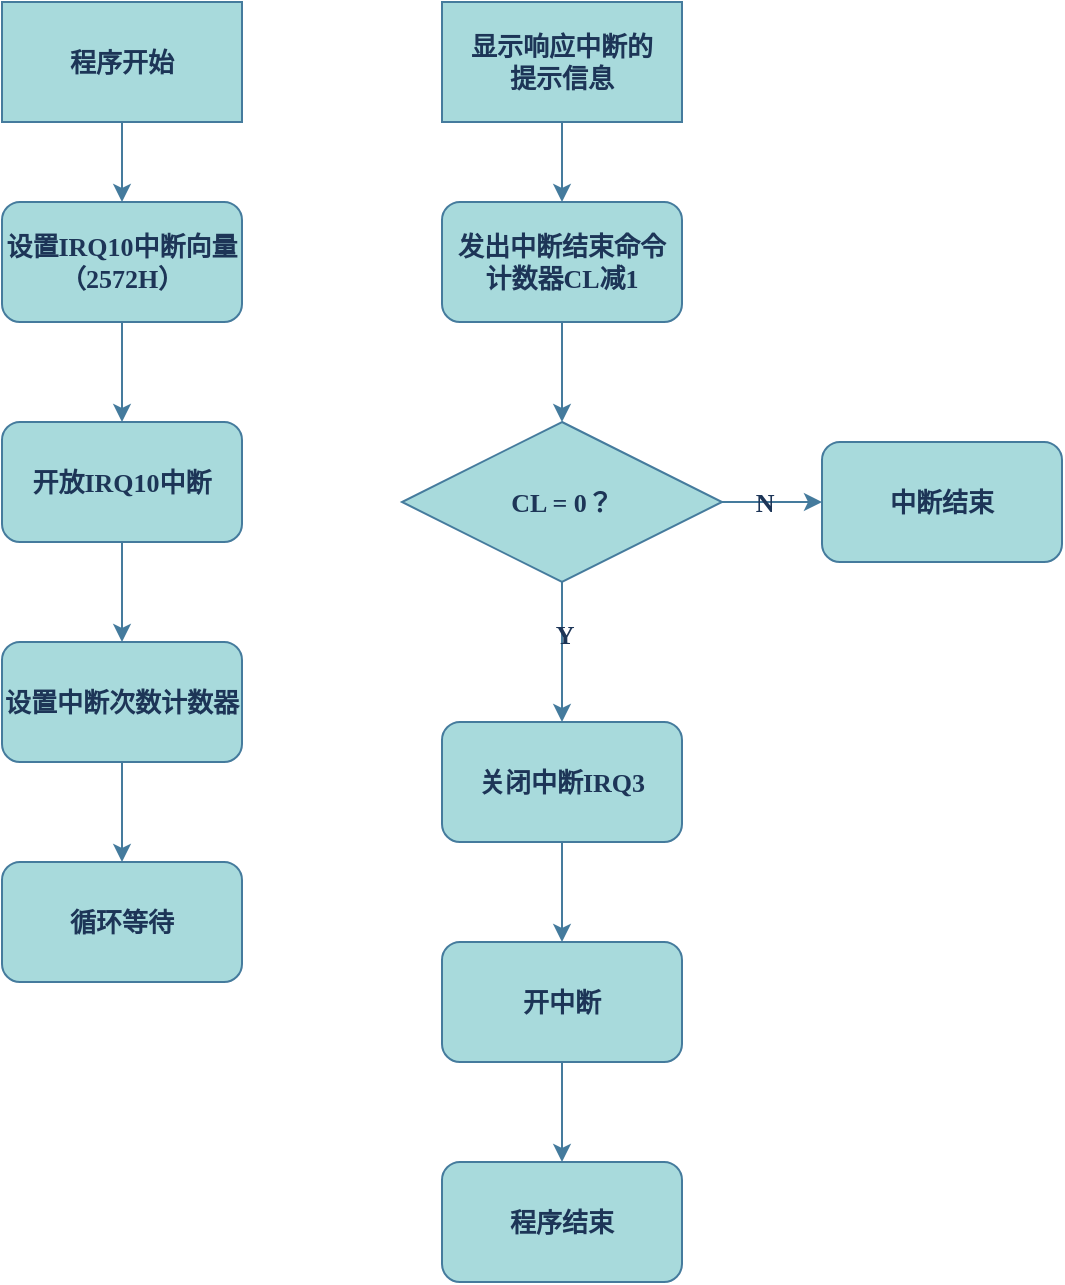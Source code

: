 <mxfile version="22.1.2" type="device">
  <diagram name="第 1 页" id="2z9D2xdsq9Zk6nKG2B8a">
    <mxGraphModel dx="984" dy="649" grid="1" gridSize="10" guides="1" tooltips="1" connect="1" arrows="1" fold="1" page="1" pageScale="1" pageWidth="827" pageHeight="1169" math="0" shadow="0">
      <root>
        <mxCell id="0" />
        <mxCell id="1" parent="0" />
        <mxCell id="hPQyvKG_omcJJ5fBs2O_-5" style="edgeStyle=orthogonalEdgeStyle;rounded=0;orthogonalLoop=1;jettySize=auto;html=1;exitX=0.5;exitY=1;exitDx=0;exitDy=0;entryX=0.5;entryY=0;entryDx=0;entryDy=0;fontFamily=Times New Roman;fontStyle=1;fontSize=13;labelBackgroundColor=none;strokeColor=#457B9D;fontColor=default;" parent="1" source="hPQyvKG_omcJJ5fBs2O_-1" target="hPQyvKG_omcJJ5fBs2O_-4" edge="1">
          <mxGeometry relative="1" as="geometry" />
        </mxCell>
        <mxCell id="hPQyvKG_omcJJ5fBs2O_-1" value="程序开始" style="rounded=0;whiteSpace=wrap;html=1;fontFamily=Times New Roman;fontStyle=1;fontSize=13;labelBackgroundColor=none;fillColor=#A8DADC;strokeColor=#457B9D;fontColor=#1D3557;" parent="1" vertex="1">
          <mxGeometry x="80" y="70" width="120" height="60" as="geometry" />
        </mxCell>
        <mxCell id="hPQyvKG_omcJJ5fBs2O_-7" value="" style="edgeStyle=orthogonalEdgeStyle;rounded=0;orthogonalLoop=1;jettySize=auto;html=1;fontFamily=Times New Roman;fontStyle=1;fontSize=13;labelBackgroundColor=none;strokeColor=#457B9D;fontColor=default;" parent="1" source="hPQyvKG_omcJJ5fBs2O_-4" target="hPQyvKG_omcJJ5fBs2O_-6" edge="1">
          <mxGeometry relative="1" as="geometry" />
        </mxCell>
        <mxCell id="hPQyvKG_omcJJ5fBs2O_-4" value="设置IRQ10中断向量&lt;br style=&quot;font-size: 13px;&quot;&gt;（2572H）" style="rounded=1;whiteSpace=wrap;html=1;fontFamily=Times New Roman;fontStyle=1;fontSize=13;labelBackgroundColor=none;fillColor=#A8DADC;strokeColor=#457B9D;fontColor=#1D3557;" parent="1" vertex="1">
          <mxGeometry x="80" y="170" width="120" height="60" as="geometry" />
        </mxCell>
        <mxCell id="hPQyvKG_omcJJ5fBs2O_-9" value="" style="edgeStyle=orthogonalEdgeStyle;rounded=0;orthogonalLoop=1;jettySize=auto;html=1;fontFamily=Times New Roman;fontStyle=1;fontSize=13;labelBackgroundColor=none;strokeColor=#457B9D;fontColor=default;" parent="1" source="hPQyvKG_omcJJ5fBs2O_-6" target="hPQyvKG_omcJJ5fBs2O_-8" edge="1">
          <mxGeometry relative="1" as="geometry" />
        </mxCell>
        <mxCell id="hPQyvKG_omcJJ5fBs2O_-6" value="开放IRQ10中断" style="rounded=1;whiteSpace=wrap;html=1;fontFamily=Times New Roman;fontStyle=1;fontSize=13;labelBackgroundColor=none;fillColor=#A8DADC;strokeColor=#457B9D;fontColor=#1D3557;" parent="1" vertex="1">
          <mxGeometry x="80" y="280" width="120" height="60" as="geometry" />
        </mxCell>
        <mxCell id="hPQyvKG_omcJJ5fBs2O_-11" value="" style="edgeStyle=orthogonalEdgeStyle;rounded=0;orthogonalLoop=1;jettySize=auto;html=1;fontFamily=Times New Roman;fontStyle=1;fontSize=13;labelBackgroundColor=none;strokeColor=#457B9D;fontColor=default;" parent="1" source="hPQyvKG_omcJJ5fBs2O_-8" target="hPQyvKG_omcJJ5fBs2O_-10" edge="1">
          <mxGeometry relative="1" as="geometry" />
        </mxCell>
        <mxCell id="hPQyvKG_omcJJ5fBs2O_-8" value="设置中断次数计数器" style="rounded=1;whiteSpace=wrap;html=1;fontFamily=Times New Roman;fontStyle=1;fontSize=13;labelBackgroundColor=none;fillColor=#A8DADC;strokeColor=#457B9D;fontColor=#1D3557;" parent="1" vertex="1">
          <mxGeometry x="80" y="390" width="120" height="60" as="geometry" />
        </mxCell>
        <mxCell id="hPQyvKG_omcJJ5fBs2O_-10" value="循环等待" style="rounded=1;whiteSpace=wrap;html=1;fontFamily=Times New Roman;fontStyle=1;fontSize=13;labelBackgroundColor=none;fillColor=#A8DADC;strokeColor=#457B9D;fontColor=#1D3557;" parent="1" vertex="1">
          <mxGeometry x="80" y="500" width="120" height="60" as="geometry" />
        </mxCell>
        <mxCell id="hPQyvKG_omcJJ5fBs2O_-12" style="edgeStyle=orthogonalEdgeStyle;rounded=0;orthogonalLoop=1;jettySize=auto;html=1;exitX=0.5;exitY=1;exitDx=0;exitDy=0;entryX=0.5;entryY=0;entryDx=0;entryDy=0;fontFamily=Times New Roman;fontStyle=1;fontSize=13;labelBackgroundColor=none;strokeColor=#457B9D;fontColor=default;" parent="1" source="hPQyvKG_omcJJ5fBs2O_-13" target="hPQyvKG_omcJJ5fBs2O_-15" edge="1">
          <mxGeometry relative="1" as="geometry" />
        </mxCell>
        <mxCell id="hPQyvKG_omcJJ5fBs2O_-13" value="显示响应中断的&lt;br style=&quot;font-size: 13px;&quot;&gt;提示信息" style="rounded=0;whiteSpace=wrap;html=1;fontFamily=Times New Roman;fontStyle=1;fontSize=13;labelBackgroundColor=none;fillColor=#A8DADC;strokeColor=#457B9D;fontColor=#1D3557;" parent="1" vertex="1">
          <mxGeometry x="300" y="70" width="120" height="60" as="geometry" />
        </mxCell>
        <mxCell id="hPQyvKG_omcJJ5fBs2O_-24" style="edgeStyle=orthogonalEdgeStyle;rounded=0;orthogonalLoop=1;jettySize=auto;html=1;entryX=0.5;entryY=0;entryDx=0;entryDy=0;fontFamily=Times New Roman;fontStyle=1;fontSize=13;labelBackgroundColor=none;strokeColor=#457B9D;fontColor=default;" parent="1" source="hPQyvKG_omcJJ5fBs2O_-15" target="hPQyvKG_omcJJ5fBs2O_-22" edge="1">
          <mxGeometry relative="1" as="geometry" />
        </mxCell>
        <mxCell id="hPQyvKG_omcJJ5fBs2O_-15" value="发出中断结束命令&lt;br style=&quot;font-size: 13px;&quot;&gt;计数器CL减1" style="rounded=1;whiteSpace=wrap;html=1;fontFamily=Times New Roman;fontStyle=1;fontSize=13;labelBackgroundColor=none;fillColor=#A8DADC;strokeColor=#457B9D;fontColor=#1D3557;" parent="1" vertex="1">
          <mxGeometry x="300" y="170" width="120" height="60" as="geometry" />
        </mxCell>
        <mxCell id="hPQyvKG_omcJJ5fBs2O_-18" value="" style="edgeStyle=orthogonalEdgeStyle;rounded=0;orthogonalLoop=1;jettySize=auto;html=1;fontFamily=Times New Roman;fontStyle=1;fontSize=13;labelBackgroundColor=none;strokeColor=#457B9D;fontColor=default;" parent="1" source="hPQyvKG_omcJJ5fBs2O_-19" target="hPQyvKG_omcJJ5fBs2O_-20" edge="1">
          <mxGeometry relative="1" as="geometry" />
        </mxCell>
        <mxCell id="hPQyvKG_omcJJ5fBs2O_-19" value="关闭中断IRQ3" style="rounded=1;whiteSpace=wrap;html=1;fontFamily=Times New Roman;fontStyle=1;fontSize=13;labelBackgroundColor=none;fillColor=#A8DADC;strokeColor=#457B9D;fontColor=#1D3557;" parent="1" vertex="1">
          <mxGeometry x="300" y="430" width="120" height="60" as="geometry" />
        </mxCell>
        <mxCell id="hPQyvKG_omcJJ5fBs2O_-29" value="" style="edgeStyle=orthogonalEdgeStyle;rounded=0;orthogonalLoop=1;jettySize=auto;html=1;fontFamily=Times New Roman;fontStyle=1;fontSize=13;labelBackgroundColor=none;strokeColor=#457B9D;fontColor=default;" parent="1" source="hPQyvKG_omcJJ5fBs2O_-20" target="hPQyvKG_omcJJ5fBs2O_-28" edge="1">
          <mxGeometry relative="1" as="geometry" />
        </mxCell>
        <mxCell id="hPQyvKG_omcJJ5fBs2O_-20" value="开中断" style="rounded=1;whiteSpace=wrap;html=1;fontFamily=Times New Roman;fontStyle=1;fontSize=13;labelBackgroundColor=none;fillColor=#A8DADC;strokeColor=#457B9D;fontColor=#1D3557;" parent="1" vertex="1">
          <mxGeometry x="300" y="540" width="120" height="60" as="geometry" />
        </mxCell>
        <mxCell id="hPQyvKG_omcJJ5fBs2O_-23" style="edgeStyle=orthogonalEdgeStyle;rounded=0;orthogonalLoop=1;jettySize=auto;html=1;fontFamily=Times New Roman;fontStyle=1;fontSize=13;labelBackgroundColor=none;strokeColor=#457B9D;fontColor=default;" parent="1" source="hPQyvKG_omcJJ5fBs2O_-22" target="hPQyvKG_omcJJ5fBs2O_-19" edge="1">
          <mxGeometry relative="1" as="geometry" />
        </mxCell>
        <mxCell id="hPQyvKG_omcJJ5fBs2O_-27" value="Y" style="edgeLabel;html=1;align=center;verticalAlign=middle;resizable=0;points=[];fontFamily=Times New Roman;fontStyle=1;fontSize=13;labelBackgroundColor=none;fontColor=#1D3557;" parent="hPQyvKG_omcJJ5fBs2O_-23" vertex="1" connectable="0">
          <mxGeometry x="-0.257" y="1" relative="1" as="geometry">
            <mxPoint as="offset" />
          </mxGeometry>
        </mxCell>
        <mxCell id="hPQyvKG_omcJJ5fBs2O_-25" style="edgeStyle=orthogonalEdgeStyle;rounded=0;orthogonalLoop=1;jettySize=auto;html=1;fontFamily=Times New Roman;fontStyle=1;fontSize=13;labelBackgroundColor=none;strokeColor=#457B9D;fontColor=default;" parent="1" source="hPQyvKG_omcJJ5fBs2O_-22" edge="1">
          <mxGeometry relative="1" as="geometry">
            <mxPoint x="490" y="320" as="targetPoint" />
          </mxGeometry>
        </mxCell>
        <mxCell id="hPQyvKG_omcJJ5fBs2O_-26" value="N" style="edgeLabel;html=1;align=center;verticalAlign=middle;resizable=0;points=[];fontFamily=Times New Roman;fontStyle=1;fontSize=13;labelBackgroundColor=none;fontColor=#1D3557;" parent="hPQyvKG_omcJJ5fBs2O_-25" vertex="1" connectable="0">
          <mxGeometry x="-0.168" relative="1" as="geometry">
            <mxPoint as="offset" />
          </mxGeometry>
        </mxCell>
        <mxCell id="hPQyvKG_omcJJ5fBs2O_-22" value="CL = 0？" style="rhombus;whiteSpace=wrap;html=1;fontFamily=Times New Roman;fontStyle=1;fontSize=13;labelBackgroundColor=none;fillColor=#A8DADC;strokeColor=#457B9D;fontColor=#1D3557;" parent="1" vertex="1">
          <mxGeometry x="280" y="280" width="160" height="80" as="geometry" />
        </mxCell>
        <mxCell id="hPQyvKG_omcJJ5fBs2O_-28" value="程序结束" style="rounded=1;whiteSpace=wrap;html=1;fontFamily=Times New Roman;fontStyle=1;fontSize=13;labelBackgroundColor=none;fillColor=#A8DADC;strokeColor=#457B9D;fontColor=#1D3557;" parent="1" vertex="1">
          <mxGeometry x="300" y="650" width="120" height="60" as="geometry" />
        </mxCell>
        <mxCell id="hPQyvKG_omcJJ5fBs2O_-30" value="中断结束" style="rounded=1;whiteSpace=wrap;html=1;fontFamily=Times New Roman;fontStyle=1;fontSize=13;labelBackgroundColor=none;fillColor=#A8DADC;strokeColor=#457B9D;fontColor=#1D3557;" parent="1" vertex="1">
          <mxGeometry x="490" y="290" width="120" height="60" as="geometry" />
        </mxCell>
      </root>
    </mxGraphModel>
  </diagram>
</mxfile>
